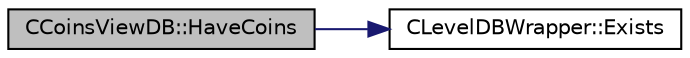 digraph "CCoinsViewDB::HaveCoins"
{
  edge [fontname="Helvetica",fontsize="10",labelfontname="Helvetica",labelfontsize="10"];
  node [fontname="Helvetica",fontsize="10",shape=record];
  rankdir="LR";
  Node12 [label="CCoinsViewDB::HaveCoins",height=0.2,width=0.4,color="black", fillcolor="grey75", style="filled", fontcolor="black"];
  Node12 -> Node13 [color="midnightblue",fontsize="10",style="solid",fontname="Helvetica"];
  Node13 [label="CLevelDBWrapper::Exists",height=0.2,width=0.4,color="black", fillcolor="white", style="filled",URL="$class_c_level_d_b_wrapper.html#a43c427da8e32af87a09d3cb60353ef0e"];
}
